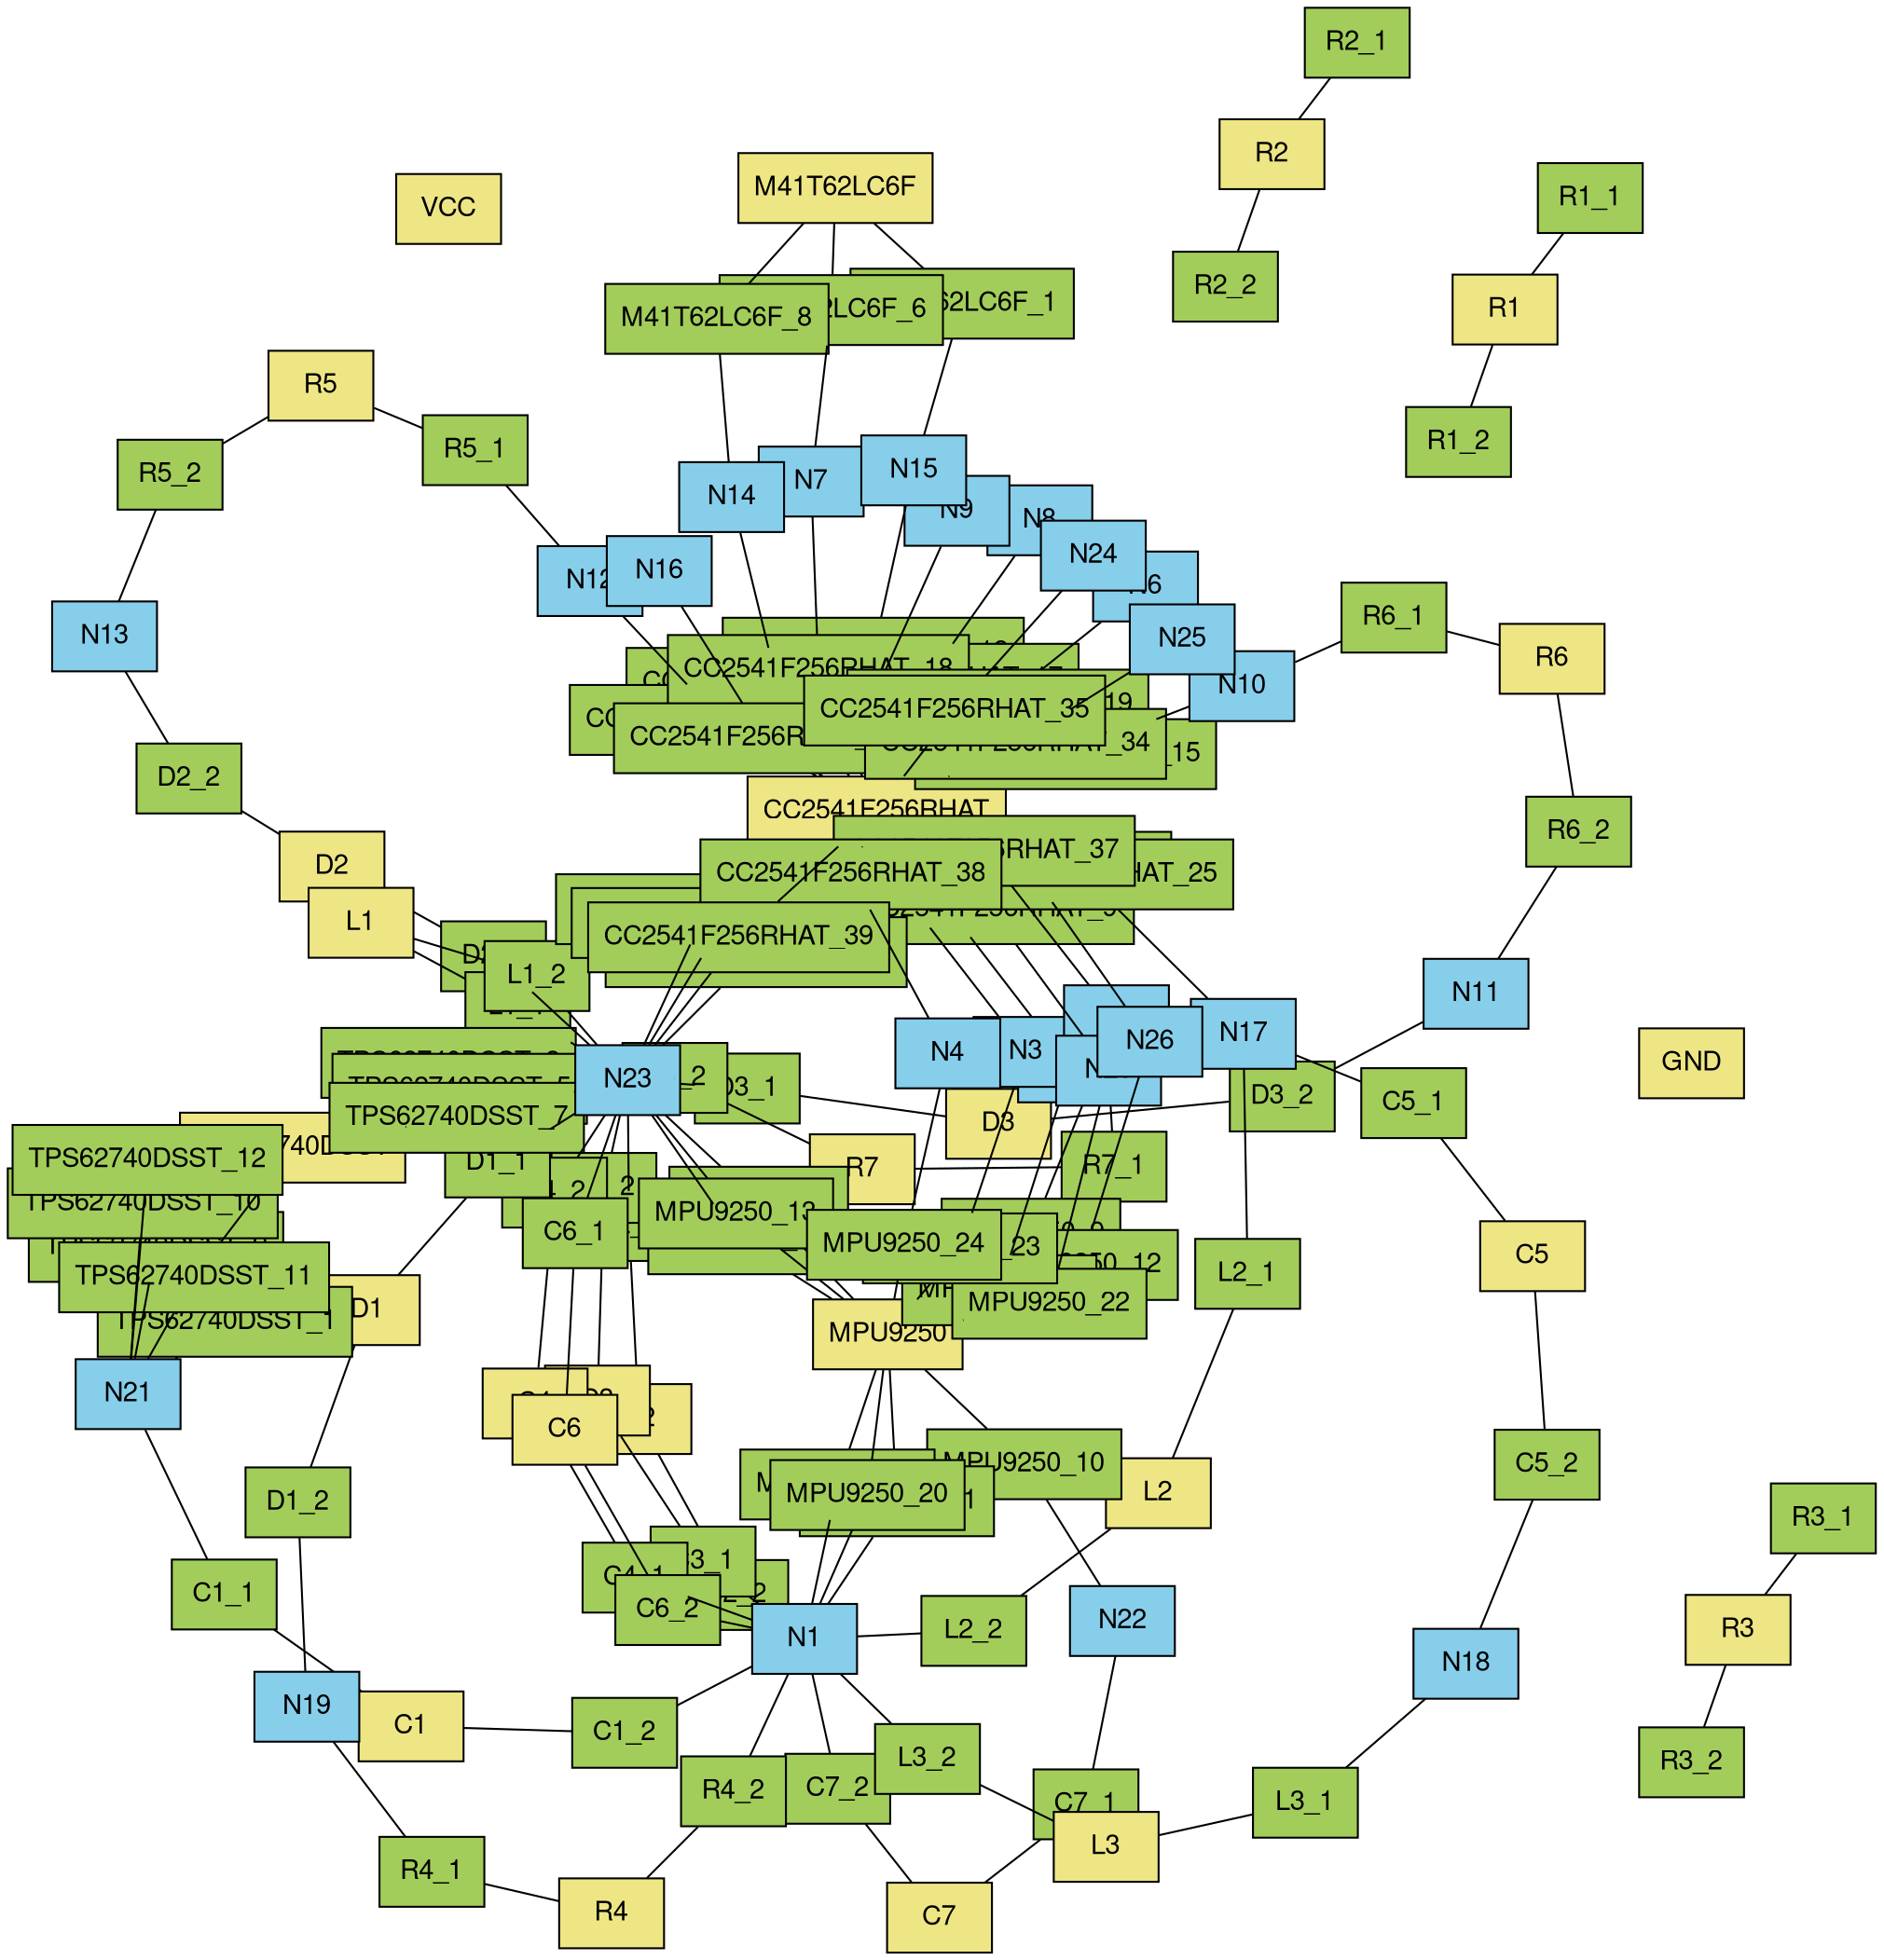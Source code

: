 strict graph ip_map {
	fontname="Helvetica,Arial,sans-serif"
    layout=neato
	node [fontname="Helvetica,Arial,sans-serif"]
    // component
    node [shape=box; style=filled; fillcolor=khaki2]
	GND; VCC; C1; C2; C3; C4; C5; C6; C7; D1; D2; D3; L1; L2; L3; R1; R2; R3; R4; R5; R6; R7; MPU9250; CC2541F256RHAT; TPS62740DSST; M41T62LC6F; 

    // pin
    node [shape=box; style=filled; fillcolor=darkolivegreen3]
    MPU9250_1; MPU9250_8; MPU9250_9; MPU9250_10; MPU9250_11; MPU9250_12; MPU9250_13; MPU9250_18; MPU9250_19; MPU9250_20; MPU9250_22; MPU9250_23; MPU9250_24;
    CC2541F256RHAT_5; CC2541F256RHAT_7; CC2541F256RHAT_8; CC2541F256RHAT_9; CC2541F256RHAT_10; CC2541F256RHAT_12; CC2541F256RHAT_13; CC2541F256RHAT_14; CC2541F256RHAT_15; CC2541F256RHAT_16; CC2541F256RHAT_17; CC2541F256RHAT_18; CC2541F256RHAT_19; CC2541F256RHAT_20; CC2541F256RHAT_25; CC2541F256RHAT_27; CC2541F256RHAT_28; CC2541F256RHAT_34; CC2541F256RHAT_35; CC2541F256RHAT_37; CC2541F256RHAT_38; CC2541F256RHAT_39;
    TPS62740DSST_1; TPS62740DSST_2; TPS62740DSST_5; TPS62740DSST_7; TPS62740DSST_9; TPS62740DSST_10; TPS62740DSST_11; TPS62740DSST_12;
    M41T62LC6F_1; M41T62LC6F_6; M41T62LC6F_8;
    C1_1; C1_2; C2_1; C2_2; C3_1; C3_2; C4_1; C4_2; C5_1; C5_2; C6_1; C6_2; C7_1; C7_2;
    D1_1; D1_2; D2_1; D2_2; D3_1; D3_2;
    L1_1; L1_2; L2_1; L2_2; L3_1; L3_2;
    R1_1; R1_2; R2_1; R2_2; R3_1; R3_2; R4_1; R4_2; R5_1; R5_2; R6_1; R6_2; R7_1; R7_2;
    // net
    node [shape=box; style=filled; fillcolor=skyblue]
	N1; N2; N3; N4; N5; N6; N7; N8; N9; N10; N11; N12; N13; N14; N15; N16; N17; N18; N19; N20; N21; N22; N23; N24; N25; N26;
    
	edge [fontname="Helvetica,Arial,sans-serif"]
    MPU9250 -- {MPU9250_1; MPU9250_8; MPU9250_9; MPU9250_10; MPU9250_11; MPU9250_12; MPU9250_13; MPU9250_18; MPU9250_19; MPU9250_20; MPU9250_22; MPU9250_23; MPU9250_24;}
    CC2541F256RHAT -- {CC2541F256RHAT_5; CC2541F256RHAT_7; CC2541F256RHAT_8; CC2541F256RHAT_9; CC2541F256RHAT_10; CC2541F256RHAT_12; CC2541F256RHAT_13; CC2541F256RHAT_14; CC2541F256RHAT_15; CC2541F256RHAT_16; CC2541F256RHAT_17; CC2541F256RHAT_18; CC2541F256RHAT_19; CC2541F256RHAT_20; CC2541F256RHAT_25; CC2541F256RHAT_27; CC2541F256RHAT_28; CC2541F256RHAT_34; CC2541F256RHAT_35; CC2541F256RHAT_37; CC2541F256RHAT_38; CC2541F256RHAT_39;}
    TPS62740DSST -- {TPS62740DSST_1; TPS62740DSST_2; TPS62740DSST_5; TPS62740DSST_7; TPS62740DSST_9; TPS62740DSST_10; TPS62740DSST_11; TPS62740DSST_12;}
    M41T62LC6F -- {M41T62LC6F_1; M41T62LC6F_6; M41T62LC6F_8;}
    C1 -- {C1_1; C1_2};
    C2 -- {C2_1; C2_2};
    C3 -- {C3_1; C3_2};
    C4 -- {C4_1; C4_2};
    C5 -- {C5_1; C5_2};
    C6 -- {C6_1; C6_2};
    C7 -- {C7_1; C7_2};
    D1 -- {D1_1; D1_2};
    D2 -- {D2_1; D2_2};
    D3 -- {D3_1; D3_2}
    L1 -- {L1_1; L1_2};
    L2 -- {L2_1; L2_2};
    L3 -- {L3_1; L3_2};
    R1 -- {R1_1; R1_2};
    R2 -- {R2_1; R2_2};
    R3 -- {R3_1; R3_2};
    R4 -- {R4_1; R4_2};
    R5 -- {R5_1; R5_2};
    R6 -- {R6_1; R6_2};
    R7 -- {R7_1; R7_2};
    N1 -- {C1_2; C2_2; C3_1; C4_1;C6_2; C7_2; L2_2; L3_2; R4_2; MPU9250_11; MPU9250_18; MPU9250_20}
    N2 -- {MPU9250_19; CC2541F256RHAT_7}
    N3 -- {MPU9250_23; CC2541F256RHAT_5}
    N4 -- {MPU9250_24; CC2541F256RHAT_38}
    N5 -- {MPU9250_9; CC2541F256RHAT_37}
    N6 -- {CC2541F256RHAT_19}
    N7 -- {CC2541F256RHAT_18; M41T62LC6F_6}
    N8 -- {CC2541F256RHAT_17}
    N9 -- {CC2541F256RHAT_16}
    N10 -- {R6_1; CC2541F256RHAT_15}
    N11 -- {D3_2; R6_2}
    N12 -- {R5_1; CC2541F256RHAT_14}
    N13 -- {D2_2; R5_2}
    N14 -- {CC2541F256RHAT_13; M41T62LC6F_8}
    N15 -- {CC2541F256RHAT_12; M41T62LC6F_1}
    N16 -- {CC2541F256RHAT_20}
    N17 -- {C5_1; L2_1; CC2541F256RHAT_25}
    N18 -- {C5_2; L3_1}
    N19 -- {D1_2; R4_1}
    N20 -- {R7_1; MPU9250_22; CC2541F256RHAT_9}
    N21 -- {C1_1; TPS62740DSST_1; TPS62740DSST_10; TPS62740DSST_11; TPS62740DSST_12; TPS62740DSST_9}
    N22 -- {C7_1; MPU9250_10}
    N23 -- {C2_1; C3_2; C4_2; C6_1; D1_1; D2_1; D3_1; L1_1; L1_2; R7_2; MPU9250_1; MPU9250_13; MPU9250_8; CC2541F256RHAT_10; CC2541F256RHAT_27; CC2541F256RHAT_28; CC2541F256RHAT_39; TPS62740DSST_2; TPS62740DSST_5; TPS62740DSST_7}
    N24 -- {CC2541F256RHAT_35}
    N25 -- {CC2541F256RHAT_34}
    N26 -- {MPU9250_12; CC2541F256RHAT_8}
}  


# blocks = {"PWR1", "PWR2", "C1", "C2", "C3", "U1"}
# pinblocks = {"U1_1", "U1_2", "U1_3", "U1_4", "U1_5", "U1_6", "U1_7", "U1_8", "U1_9", "U1_10", "U1_11", "U1_12", "U1_13", "U1_14", "U1_15", "U1_16", "U1_17", "U1_18", "U1_19", "U1_20", "U1_21", "U1_22", "U1_23", "U1_24", "U1_25",
#              "C1_1", "C1_2", "C2_1", "C2_2", "C3_1", "C3_2", "PWR1_1", "PWR2_1"}
# nets = {"N1", "N2", "N3", "N4", "N5"}
